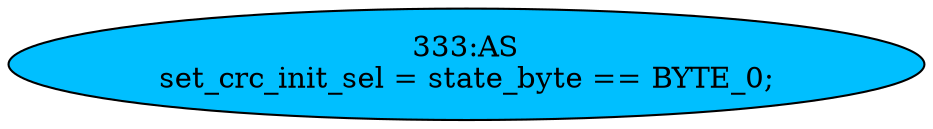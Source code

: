strict digraph "" {
	node [label="\N"];
	"333:AS"	 [ast="<pyverilog.vparser.ast.Assign object at 0x7fcd1837bc10>",
		def_var="['set_crc_init_sel']",
		fillcolor=deepskyblue,
		label="333:AS
set_crc_init_sel = state_byte == BYTE_0;",
		statements="[]",
		style=filled,
		typ=Assign,
		use_var="['state_byte', 'BYTE_0']"];
}
